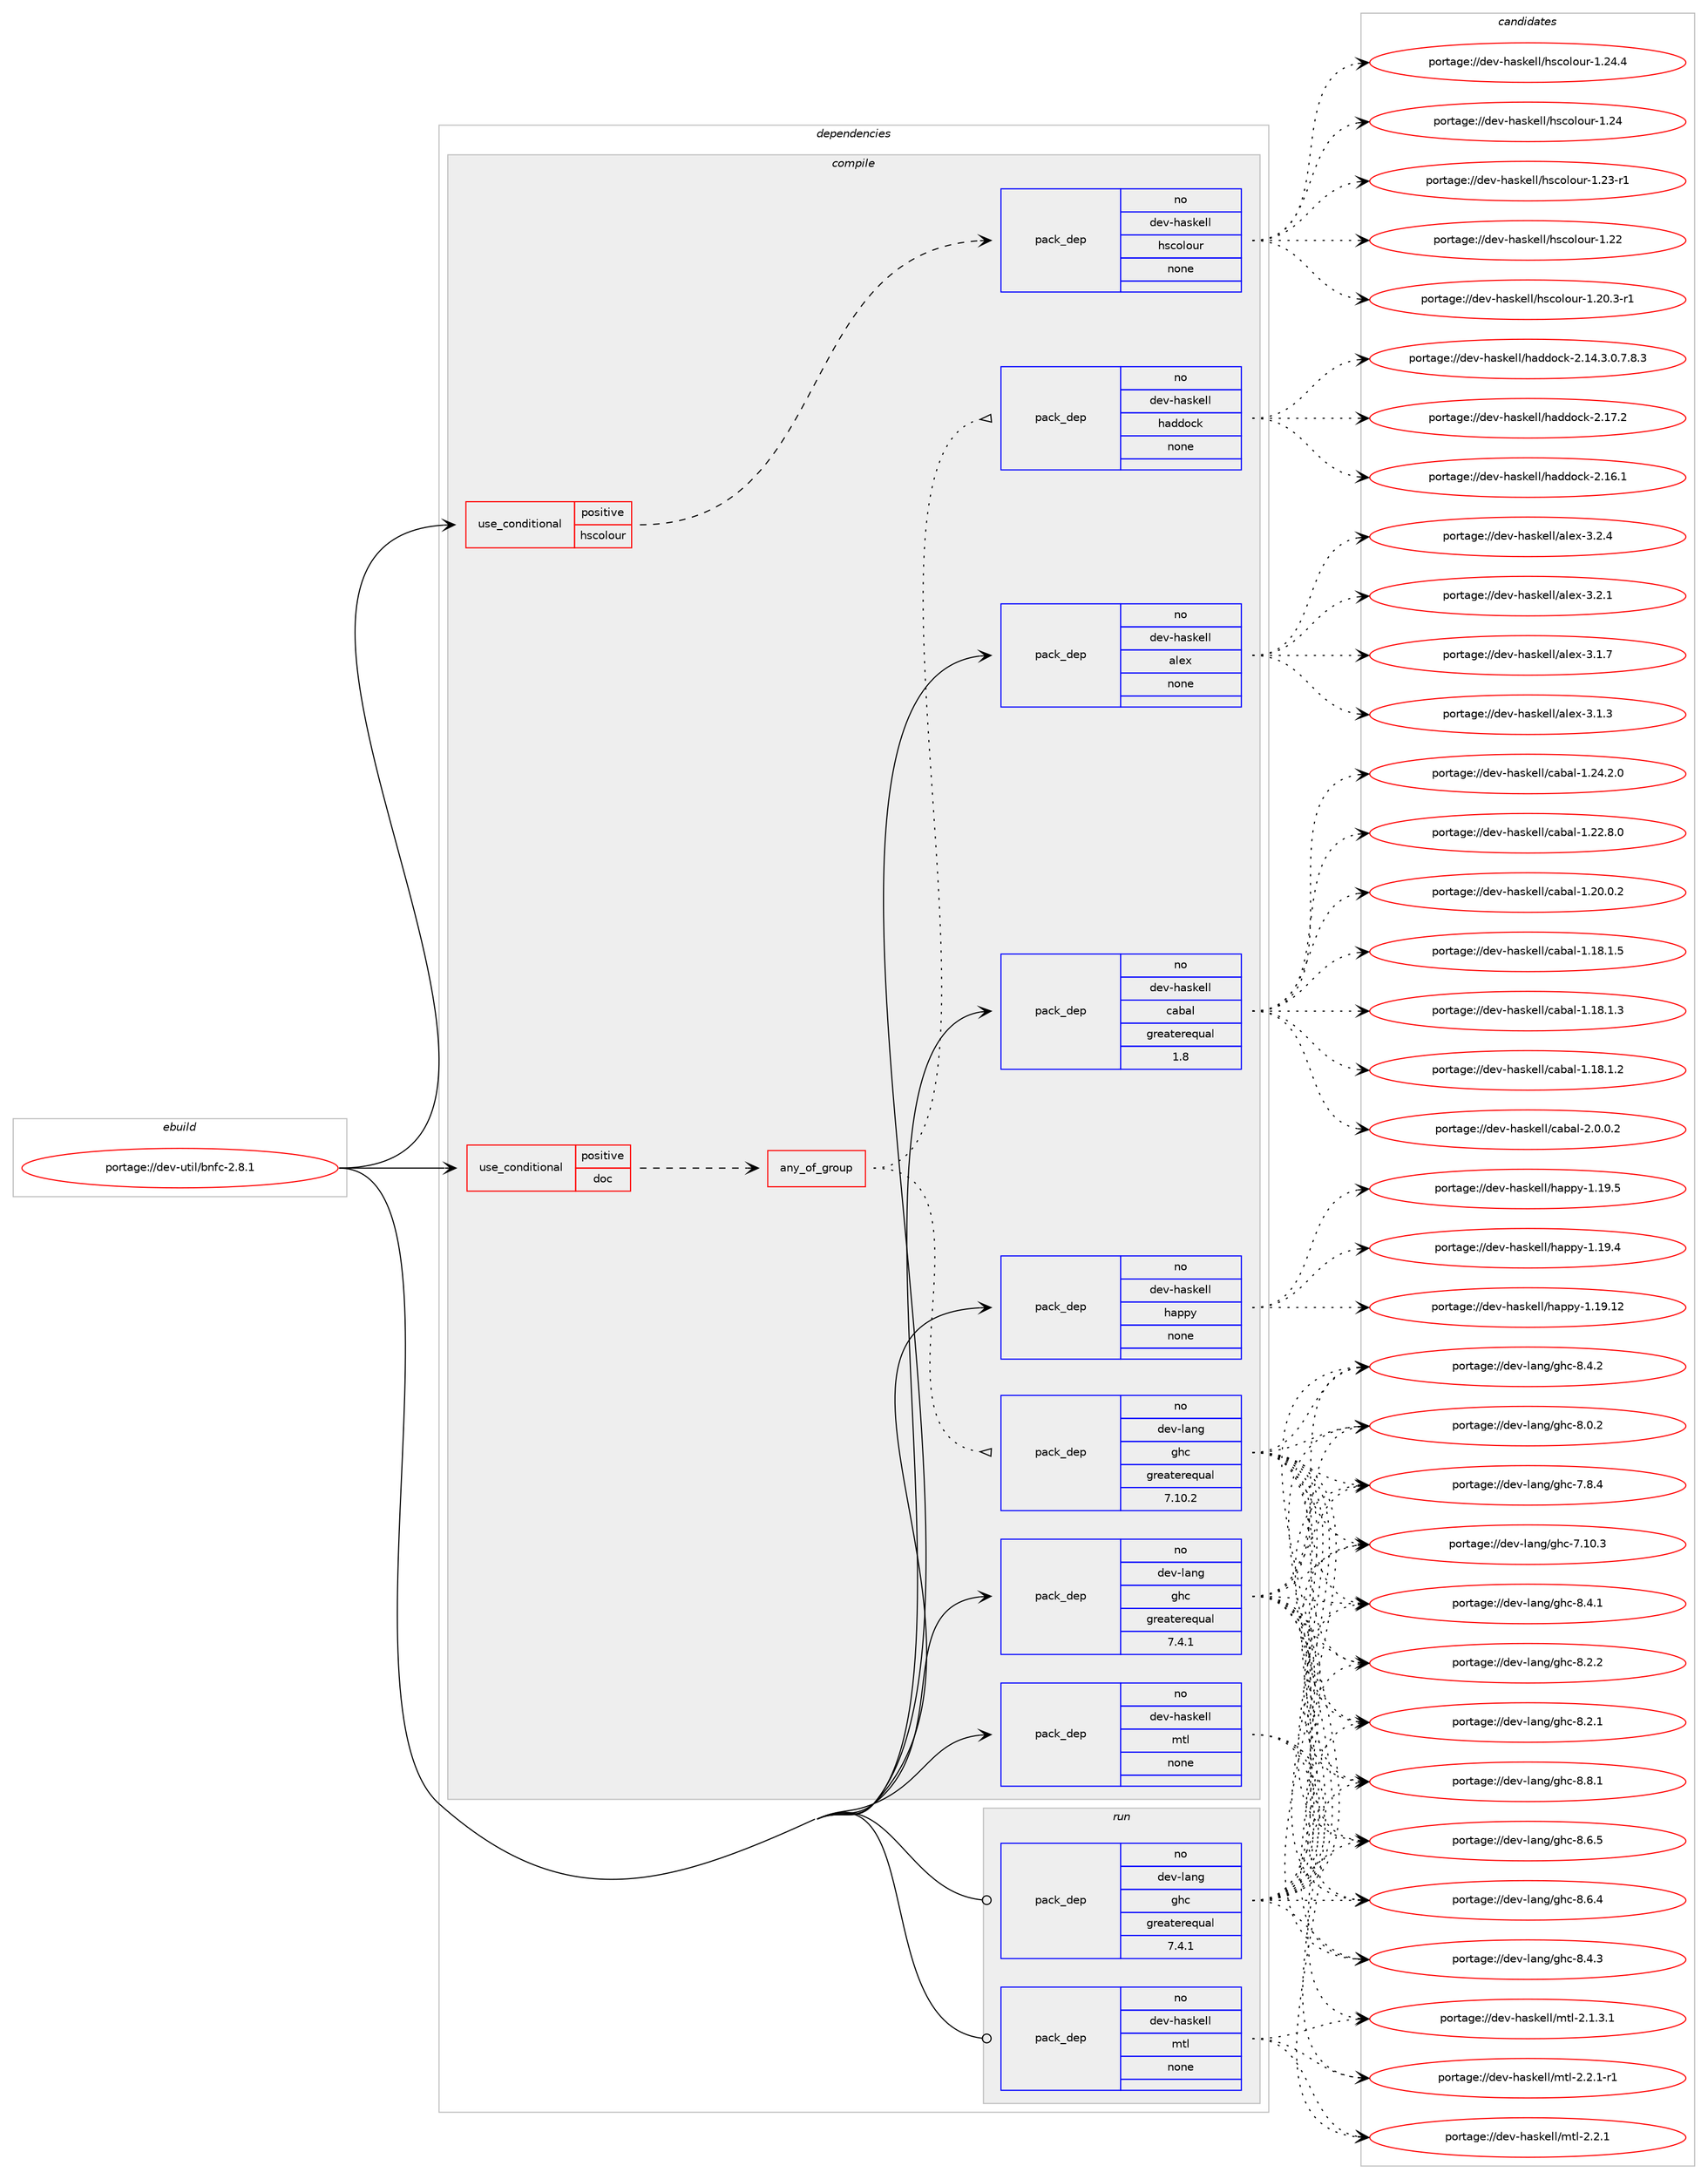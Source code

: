 digraph prolog {

# *************
# Graph options
# *************

newrank=true;
concentrate=true;
compound=true;
graph [rankdir=LR,fontname=Helvetica,fontsize=10,ranksep=1.5];#, ranksep=2.5, nodesep=0.2];
edge  [arrowhead=vee];
node  [fontname=Helvetica,fontsize=10];

# **********
# The ebuild
# **********

subgraph cluster_leftcol {
color=gray;
label=<<i>ebuild</i>>;
id [label="portage://dev-util/bnfc-2.8.1", color=red, width=4, href="../dev-util/bnfc-2.8.1.svg"];
}

# ****************
# The dependencies
# ****************

subgraph cluster_midcol {
color=gray;
label=<<i>dependencies</i>>;
subgraph cluster_compile {
fillcolor="#eeeeee";
style=filled;
label=<<i>compile</i>>;
subgraph cond63621 {
dependency306298 [label=<<TABLE BORDER="0" CELLBORDER="1" CELLSPACING="0" CELLPADDING="4"><TR><TD ROWSPAN="3" CELLPADDING="10">use_conditional</TD></TR><TR><TD>positive</TD></TR><TR><TD>doc</TD></TR></TABLE>>, shape=none, color=red];
subgraph any4470 {
dependency306299 [label=<<TABLE BORDER="0" CELLBORDER="1" CELLSPACING="0" CELLPADDING="4"><TR><TD CELLPADDING="10">any_of_group</TD></TR></TABLE>>, shape=none, color=red];subgraph pack238003 {
dependency306300 [label=<<TABLE BORDER="0" CELLBORDER="1" CELLSPACING="0" CELLPADDING="4" WIDTH="220"><TR><TD ROWSPAN="6" CELLPADDING="30">pack_dep</TD></TR><TR><TD WIDTH="110">no</TD></TR><TR><TD>dev-haskell</TD></TR><TR><TD>haddock</TD></TR><TR><TD>none</TD></TR><TR><TD></TD></TR></TABLE>>, shape=none, color=blue];
}
dependency306299:e -> dependency306300:w [weight=20,style="dotted",arrowhead="oinv"];
subgraph pack238004 {
dependency306301 [label=<<TABLE BORDER="0" CELLBORDER="1" CELLSPACING="0" CELLPADDING="4" WIDTH="220"><TR><TD ROWSPAN="6" CELLPADDING="30">pack_dep</TD></TR><TR><TD WIDTH="110">no</TD></TR><TR><TD>dev-lang</TD></TR><TR><TD>ghc</TD></TR><TR><TD>greaterequal</TD></TR><TR><TD>7.10.2</TD></TR></TABLE>>, shape=none, color=blue];
}
dependency306299:e -> dependency306301:w [weight=20,style="dotted",arrowhead="oinv"];
}
dependency306298:e -> dependency306299:w [weight=20,style="dashed",arrowhead="vee"];
}
id:e -> dependency306298:w [weight=20,style="solid",arrowhead="vee"];
subgraph cond63622 {
dependency306302 [label=<<TABLE BORDER="0" CELLBORDER="1" CELLSPACING="0" CELLPADDING="4"><TR><TD ROWSPAN="3" CELLPADDING="10">use_conditional</TD></TR><TR><TD>positive</TD></TR><TR><TD>hscolour</TD></TR></TABLE>>, shape=none, color=red];
subgraph pack238005 {
dependency306303 [label=<<TABLE BORDER="0" CELLBORDER="1" CELLSPACING="0" CELLPADDING="4" WIDTH="220"><TR><TD ROWSPAN="6" CELLPADDING="30">pack_dep</TD></TR><TR><TD WIDTH="110">no</TD></TR><TR><TD>dev-haskell</TD></TR><TR><TD>hscolour</TD></TR><TR><TD>none</TD></TR><TR><TD></TD></TR></TABLE>>, shape=none, color=blue];
}
dependency306302:e -> dependency306303:w [weight=20,style="dashed",arrowhead="vee"];
}
id:e -> dependency306302:w [weight=20,style="solid",arrowhead="vee"];
subgraph pack238006 {
dependency306304 [label=<<TABLE BORDER="0" CELLBORDER="1" CELLSPACING="0" CELLPADDING="4" WIDTH="220"><TR><TD ROWSPAN="6" CELLPADDING="30">pack_dep</TD></TR><TR><TD WIDTH="110">no</TD></TR><TR><TD>dev-haskell</TD></TR><TR><TD>alex</TD></TR><TR><TD>none</TD></TR><TR><TD></TD></TR></TABLE>>, shape=none, color=blue];
}
id:e -> dependency306304:w [weight=20,style="solid",arrowhead="vee"];
subgraph pack238007 {
dependency306305 [label=<<TABLE BORDER="0" CELLBORDER="1" CELLSPACING="0" CELLPADDING="4" WIDTH="220"><TR><TD ROWSPAN="6" CELLPADDING="30">pack_dep</TD></TR><TR><TD WIDTH="110">no</TD></TR><TR><TD>dev-haskell</TD></TR><TR><TD>cabal</TD></TR><TR><TD>greaterequal</TD></TR><TR><TD>1.8</TD></TR></TABLE>>, shape=none, color=blue];
}
id:e -> dependency306305:w [weight=20,style="solid",arrowhead="vee"];
subgraph pack238008 {
dependency306306 [label=<<TABLE BORDER="0" CELLBORDER="1" CELLSPACING="0" CELLPADDING="4" WIDTH="220"><TR><TD ROWSPAN="6" CELLPADDING="30">pack_dep</TD></TR><TR><TD WIDTH="110">no</TD></TR><TR><TD>dev-haskell</TD></TR><TR><TD>happy</TD></TR><TR><TD>none</TD></TR><TR><TD></TD></TR></TABLE>>, shape=none, color=blue];
}
id:e -> dependency306306:w [weight=20,style="solid",arrowhead="vee"];
subgraph pack238009 {
dependency306307 [label=<<TABLE BORDER="0" CELLBORDER="1" CELLSPACING="0" CELLPADDING="4" WIDTH="220"><TR><TD ROWSPAN="6" CELLPADDING="30">pack_dep</TD></TR><TR><TD WIDTH="110">no</TD></TR><TR><TD>dev-haskell</TD></TR><TR><TD>mtl</TD></TR><TR><TD>none</TD></TR><TR><TD></TD></TR></TABLE>>, shape=none, color=blue];
}
id:e -> dependency306307:w [weight=20,style="solid",arrowhead="vee"];
subgraph pack238010 {
dependency306308 [label=<<TABLE BORDER="0" CELLBORDER="1" CELLSPACING="0" CELLPADDING="4" WIDTH="220"><TR><TD ROWSPAN="6" CELLPADDING="30">pack_dep</TD></TR><TR><TD WIDTH="110">no</TD></TR><TR><TD>dev-lang</TD></TR><TR><TD>ghc</TD></TR><TR><TD>greaterequal</TD></TR><TR><TD>7.4.1</TD></TR></TABLE>>, shape=none, color=blue];
}
id:e -> dependency306308:w [weight=20,style="solid",arrowhead="vee"];
}
subgraph cluster_compileandrun {
fillcolor="#eeeeee";
style=filled;
label=<<i>compile and run</i>>;
}
subgraph cluster_run {
fillcolor="#eeeeee";
style=filled;
label=<<i>run</i>>;
subgraph pack238011 {
dependency306309 [label=<<TABLE BORDER="0" CELLBORDER="1" CELLSPACING="0" CELLPADDING="4" WIDTH="220"><TR><TD ROWSPAN="6" CELLPADDING="30">pack_dep</TD></TR><TR><TD WIDTH="110">no</TD></TR><TR><TD>dev-haskell</TD></TR><TR><TD>mtl</TD></TR><TR><TD>none</TD></TR><TR><TD></TD></TR></TABLE>>, shape=none, color=blue];
}
id:e -> dependency306309:w [weight=20,style="solid",arrowhead="odot"];
subgraph pack238012 {
dependency306310 [label=<<TABLE BORDER="0" CELLBORDER="1" CELLSPACING="0" CELLPADDING="4" WIDTH="220"><TR><TD ROWSPAN="6" CELLPADDING="30">pack_dep</TD></TR><TR><TD WIDTH="110">no</TD></TR><TR><TD>dev-lang</TD></TR><TR><TD>ghc</TD></TR><TR><TD>greaterequal</TD></TR><TR><TD>7.4.1</TD></TR></TABLE>>, shape=none, color=blue];
}
id:e -> dependency306310:w [weight=20,style="solid",arrowhead="odot"];
}
}

# **************
# The candidates
# **************

subgraph cluster_choices {
rank=same;
color=gray;
label=<<i>candidates</i>>;

subgraph choice238003 {
color=black;
nodesep=1;
choice100101118451049711510710110810847104971001001119910745504649554650 [label="portage://dev-haskell/haddock-2.17.2", color=red, width=4,href="../dev-haskell/haddock-2.17.2.svg"];
choice100101118451049711510710110810847104971001001119910745504649544649 [label="portage://dev-haskell/haddock-2.16.1", color=red, width=4,href="../dev-haskell/haddock-2.16.1.svg"];
choice1001011184510497115107101108108471049710010011199107455046495246514648465546564651 [label="portage://dev-haskell/haddock-2.14.3.0.7.8.3", color=red, width=4,href="../dev-haskell/haddock-2.14.3.0.7.8.3.svg"];
dependency306300:e -> choice100101118451049711510710110810847104971001001119910745504649554650:w [style=dotted,weight="100"];
dependency306300:e -> choice100101118451049711510710110810847104971001001119910745504649544649:w [style=dotted,weight="100"];
dependency306300:e -> choice1001011184510497115107101108108471049710010011199107455046495246514648465546564651:w [style=dotted,weight="100"];
}
subgraph choice238004 {
color=black;
nodesep=1;
choice10010111845108971101034710310499455646564649 [label="portage://dev-lang/ghc-8.8.1", color=red, width=4,href="../dev-lang/ghc-8.8.1.svg"];
choice10010111845108971101034710310499455646544653 [label="portage://dev-lang/ghc-8.6.5", color=red, width=4,href="../dev-lang/ghc-8.6.5.svg"];
choice10010111845108971101034710310499455646544652 [label="portage://dev-lang/ghc-8.6.4", color=red, width=4,href="../dev-lang/ghc-8.6.4.svg"];
choice10010111845108971101034710310499455646524651 [label="portage://dev-lang/ghc-8.4.3", color=red, width=4,href="../dev-lang/ghc-8.4.3.svg"];
choice10010111845108971101034710310499455646524650 [label="portage://dev-lang/ghc-8.4.2", color=red, width=4,href="../dev-lang/ghc-8.4.2.svg"];
choice10010111845108971101034710310499455646524649 [label="portage://dev-lang/ghc-8.4.1", color=red, width=4,href="../dev-lang/ghc-8.4.1.svg"];
choice10010111845108971101034710310499455646504650 [label="portage://dev-lang/ghc-8.2.2", color=red, width=4,href="../dev-lang/ghc-8.2.2.svg"];
choice10010111845108971101034710310499455646504649 [label="portage://dev-lang/ghc-8.2.1", color=red, width=4,href="../dev-lang/ghc-8.2.1.svg"];
choice10010111845108971101034710310499455646484650 [label="portage://dev-lang/ghc-8.0.2", color=red, width=4,href="../dev-lang/ghc-8.0.2.svg"];
choice10010111845108971101034710310499455546564652 [label="portage://dev-lang/ghc-7.8.4", color=red, width=4,href="../dev-lang/ghc-7.8.4.svg"];
choice1001011184510897110103471031049945554649484651 [label="portage://dev-lang/ghc-7.10.3", color=red, width=4,href="../dev-lang/ghc-7.10.3.svg"];
dependency306301:e -> choice10010111845108971101034710310499455646564649:w [style=dotted,weight="100"];
dependency306301:e -> choice10010111845108971101034710310499455646544653:w [style=dotted,weight="100"];
dependency306301:e -> choice10010111845108971101034710310499455646544652:w [style=dotted,weight="100"];
dependency306301:e -> choice10010111845108971101034710310499455646524651:w [style=dotted,weight="100"];
dependency306301:e -> choice10010111845108971101034710310499455646524650:w [style=dotted,weight="100"];
dependency306301:e -> choice10010111845108971101034710310499455646524649:w [style=dotted,weight="100"];
dependency306301:e -> choice10010111845108971101034710310499455646504650:w [style=dotted,weight="100"];
dependency306301:e -> choice10010111845108971101034710310499455646504649:w [style=dotted,weight="100"];
dependency306301:e -> choice10010111845108971101034710310499455646484650:w [style=dotted,weight="100"];
dependency306301:e -> choice10010111845108971101034710310499455546564652:w [style=dotted,weight="100"];
dependency306301:e -> choice1001011184510897110103471031049945554649484651:w [style=dotted,weight="100"];
}
subgraph choice238005 {
color=black;
nodesep=1;
choice1001011184510497115107101108108471041159911110811111711445494650524652 [label="portage://dev-haskell/hscolour-1.24.4", color=red, width=4,href="../dev-haskell/hscolour-1.24.4.svg"];
choice100101118451049711510710110810847104115991111081111171144549465052 [label="portage://dev-haskell/hscolour-1.24", color=red, width=4,href="../dev-haskell/hscolour-1.24.svg"];
choice1001011184510497115107101108108471041159911110811111711445494650514511449 [label="portage://dev-haskell/hscolour-1.23-r1", color=red, width=4,href="../dev-haskell/hscolour-1.23-r1.svg"];
choice100101118451049711510710110810847104115991111081111171144549465050 [label="portage://dev-haskell/hscolour-1.22", color=red, width=4,href="../dev-haskell/hscolour-1.22.svg"];
choice10010111845104971151071011081084710411599111108111117114454946504846514511449 [label="portage://dev-haskell/hscolour-1.20.3-r1", color=red, width=4,href="../dev-haskell/hscolour-1.20.3-r1.svg"];
dependency306303:e -> choice1001011184510497115107101108108471041159911110811111711445494650524652:w [style=dotted,weight="100"];
dependency306303:e -> choice100101118451049711510710110810847104115991111081111171144549465052:w [style=dotted,weight="100"];
dependency306303:e -> choice1001011184510497115107101108108471041159911110811111711445494650514511449:w [style=dotted,weight="100"];
dependency306303:e -> choice100101118451049711510710110810847104115991111081111171144549465050:w [style=dotted,weight="100"];
dependency306303:e -> choice10010111845104971151071011081084710411599111108111117114454946504846514511449:w [style=dotted,weight="100"];
}
subgraph choice238006 {
color=black;
nodesep=1;
choice10010111845104971151071011081084797108101120455146504652 [label="portage://dev-haskell/alex-3.2.4", color=red, width=4,href="../dev-haskell/alex-3.2.4.svg"];
choice10010111845104971151071011081084797108101120455146504649 [label="portage://dev-haskell/alex-3.2.1", color=red, width=4,href="../dev-haskell/alex-3.2.1.svg"];
choice10010111845104971151071011081084797108101120455146494655 [label="portage://dev-haskell/alex-3.1.7", color=red, width=4,href="../dev-haskell/alex-3.1.7.svg"];
choice10010111845104971151071011081084797108101120455146494651 [label="portage://dev-haskell/alex-3.1.3", color=red, width=4,href="../dev-haskell/alex-3.1.3.svg"];
dependency306304:e -> choice10010111845104971151071011081084797108101120455146504652:w [style=dotted,weight="100"];
dependency306304:e -> choice10010111845104971151071011081084797108101120455146504649:w [style=dotted,weight="100"];
dependency306304:e -> choice10010111845104971151071011081084797108101120455146494655:w [style=dotted,weight="100"];
dependency306304:e -> choice10010111845104971151071011081084797108101120455146494651:w [style=dotted,weight="100"];
}
subgraph choice238007 {
color=black;
nodesep=1;
choice100101118451049711510710110810847999798971084550464846484650 [label="portage://dev-haskell/cabal-2.0.0.2", color=red, width=4,href="../dev-haskell/cabal-2.0.0.2.svg"];
choice10010111845104971151071011081084799979897108454946505246504648 [label="portage://dev-haskell/cabal-1.24.2.0", color=red, width=4,href="../dev-haskell/cabal-1.24.2.0.svg"];
choice10010111845104971151071011081084799979897108454946505046564648 [label="portage://dev-haskell/cabal-1.22.8.0", color=red, width=4,href="../dev-haskell/cabal-1.22.8.0.svg"];
choice10010111845104971151071011081084799979897108454946504846484650 [label="portage://dev-haskell/cabal-1.20.0.2", color=red, width=4,href="../dev-haskell/cabal-1.20.0.2.svg"];
choice10010111845104971151071011081084799979897108454946495646494653 [label="portage://dev-haskell/cabal-1.18.1.5", color=red, width=4,href="../dev-haskell/cabal-1.18.1.5.svg"];
choice10010111845104971151071011081084799979897108454946495646494651 [label="portage://dev-haskell/cabal-1.18.1.3", color=red, width=4,href="../dev-haskell/cabal-1.18.1.3.svg"];
choice10010111845104971151071011081084799979897108454946495646494650 [label="portage://dev-haskell/cabal-1.18.1.2", color=red, width=4,href="../dev-haskell/cabal-1.18.1.2.svg"];
dependency306305:e -> choice100101118451049711510710110810847999798971084550464846484650:w [style=dotted,weight="100"];
dependency306305:e -> choice10010111845104971151071011081084799979897108454946505246504648:w [style=dotted,weight="100"];
dependency306305:e -> choice10010111845104971151071011081084799979897108454946505046564648:w [style=dotted,weight="100"];
dependency306305:e -> choice10010111845104971151071011081084799979897108454946504846484650:w [style=dotted,weight="100"];
dependency306305:e -> choice10010111845104971151071011081084799979897108454946495646494653:w [style=dotted,weight="100"];
dependency306305:e -> choice10010111845104971151071011081084799979897108454946495646494651:w [style=dotted,weight="100"];
dependency306305:e -> choice10010111845104971151071011081084799979897108454946495646494650:w [style=dotted,weight="100"];
}
subgraph choice238008 {
color=black;
nodesep=1;
choice1001011184510497115107101108108471049711211212145494649574653 [label="portage://dev-haskell/happy-1.19.5", color=red, width=4,href="../dev-haskell/happy-1.19.5.svg"];
choice1001011184510497115107101108108471049711211212145494649574652 [label="portage://dev-haskell/happy-1.19.4", color=red, width=4,href="../dev-haskell/happy-1.19.4.svg"];
choice100101118451049711510710110810847104971121121214549464957464950 [label="portage://dev-haskell/happy-1.19.12", color=red, width=4,href="../dev-haskell/happy-1.19.12.svg"];
dependency306306:e -> choice1001011184510497115107101108108471049711211212145494649574653:w [style=dotted,weight="100"];
dependency306306:e -> choice1001011184510497115107101108108471049711211212145494649574652:w [style=dotted,weight="100"];
dependency306306:e -> choice100101118451049711510710110810847104971121121214549464957464950:w [style=dotted,weight="100"];
}
subgraph choice238009 {
color=black;
nodesep=1;
choice1001011184510497115107101108108471091161084550465046494511449 [label="portage://dev-haskell/mtl-2.2.1-r1", color=red, width=4,href="../dev-haskell/mtl-2.2.1-r1.svg"];
choice100101118451049711510710110810847109116108455046504649 [label="portage://dev-haskell/mtl-2.2.1", color=red, width=4,href="../dev-haskell/mtl-2.2.1.svg"];
choice1001011184510497115107101108108471091161084550464946514649 [label="portage://dev-haskell/mtl-2.1.3.1", color=red, width=4,href="../dev-haskell/mtl-2.1.3.1.svg"];
dependency306307:e -> choice1001011184510497115107101108108471091161084550465046494511449:w [style=dotted,weight="100"];
dependency306307:e -> choice100101118451049711510710110810847109116108455046504649:w [style=dotted,weight="100"];
dependency306307:e -> choice1001011184510497115107101108108471091161084550464946514649:w [style=dotted,weight="100"];
}
subgraph choice238010 {
color=black;
nodesep=1;
choice10010111845108971101034710310499455646564649 [label="portage://dev-lang/ghc-8.8.1", color=red, width=4,href="../dev-lang/ghc-8.8.1.svg"];
choice10010111845108971101034710310499455646544653 [label="portage://dev-lang/ghc-8.6.5", color=red, width=4,href="../dev-lang/ghc-8.6.5.svg"];
choice10010111845108971101034710310499455646544652 [label="portage://dev-lang/ghc-8.6.4", color=red, width=4,href="../dev-lang/ghc-8.6.4.svg"];
choice10010111845108971101034710310499455646524651 [label="portage://dev-lang/ghc-8.4.3", color=red, width=4,href="../dev-lang/ghc-8.4.3.svg"];
choice10010111845108971101034710310499455646524650 [label="portage://dev-lang/ghc-8.4.2", color=red, width=4,href="../dev-lang/ghc-8.4.2.svg"];
choice10010111845108971101034710310499455646524649 [label="portage://dev-lang/ghc-8.4.1", color=red, width=4,href="../dev-lang/ghc-8.4.1.svg"];
choice10010111845108971101034710310499455646504650 [label="portage://dev-lang/ghc-8.2.2", color=red, width=4,href="../dev-lang/ghc-8.2.2.svg"];
choice10010111845108971101034710310499455646504649 [label="portage://dev-lang/ghc-8.2.1", color=red, width=4,href="../dev-lang/ghc-8.2.1.svg"];
choice10010111845108971101034710310499455646484650 [label="portage://dev-lang/ghc-8.0.2", color=red, width=4,href="../dev-lang/ghc-8.0.2.svg"];
choice10010111845108971101034710310499455546564652 [label="portage://dev-lang/ghc-7.8.4", color=red, width=4,href="../dev-lang/ghc-7.8.4.svg"];
choice1001011184510897110103471031049945554649484651 [label="portage://dev-lang/ghc-7.10.3", color=red, width=4,href="../dev-lang/ghc-7.10.3.svg"];
dependency306308:e -> choice10010111845108971101034710310499455646564649:w [style=dotted,weight="100"];
dependency306308:e -> choice10010111845108971101034710310499455646544653:w [style=dotted,weight="100"];
dependency306308:e -> choice10010111845108971101034710310499455646544652:w [style=dotted,weight="100"];
dependency306308:e -> choice10010111845108971101034710310499455646524651:w [style=dotted,weight="100"];
dependency306308:e -> choice10010111845108971101034710310499455646524650:w [style=dotted,weight="100"];
dependency306308:e -> choice10010111845108971101034710310499455646524649:w [style=dotted,weight="100"];
dependency306308:e -> choice10010111845108971101034710310499455646504650:w [style=dotted,weight="100"];
dependency306308:e -> choice10010111845108971101034710310499455646504649:w [style=dotted,weight="100"];
dependency306308:e -> choice10010111845108971101034710310499455646484650:w [style=dotted,weight="100"];
dependency306308:e -> choice10010111845108971101034710310499455546564652:w [style=dotted,weight="100"];
dependency306308:e -> choice1001011184510897110103471031049945554649484651:w [style=dotted,weight="100"];
}
subgraph choice238011 {
color=black;
nodesep=1;
choice1001011184510497115107101108108471091161084550465046494511449 [label="portage://dev-haskell/mtl-2.2.1-r1", color=red, width=4,href="../dev-haskell/mtl-2.2.1-r1.svg"];
choice100101118451049711510710110810847109116108455046504649 [label="portage://dev-haskell/mtl-2.2.1", color=red, width=4,href="../dev-haskell/mtl-2.2.1.svg"];
choice1001011184510497115107101108108471091161084550464946514649 [label="portage://dev-haskell/mtl-2.1.3.1", color=red, width=4,href="../dev-haskell/mtl-2.1.3.1.svg"];
dependency306309:e -> choice1001011184510497115107101108108471091161084550465046494511449:w [style=dotted,weight="100"];
dependency306309:e -> choice100101118451049711510710110810847109116108455046504649:w [style=dotted,weight="100"];
dependency306309:e -> choice1001011184510497115107101108108471091161084550464946514649:w [style=dotted,weight="100"];
}
subgraph choice238012 {
color=black;
nodesep=1;
choice10010111845108971101034710310499455646564649 [label="portage://dev-lang/ghc-8.8.1", color=red, width=4,href="../dev-lang/ghc-8.8.1.svg"];
choice10010111845108971101034710310499455646544653 [label="portage://dev-lang/ghc-8.6.5", color=red, width=4,href="../dev-lang/ghc-8.6.5.svg"];
choice10010111845108971101034710310499455646544652 [label="portage://dev-lang/ghc-8.6.4", color=red, width=4,href="../dev-lang/ghc-8.6.4.svg"];
choice10010111845108971101034710310499455646524651 [label="portage://dev-lang/ghc-8.4.3", color=red, width=4,href="../dev-lang/ghc-8.4.3.svg"];
choice10010111845108971101034710310499455646524650 [label="portage://dev-lang/ghc-8.4.2", color=red, width=4,href="../dev-lang/ghc-8.4.2.svg"];
choice10010111845108971101034710310499455646524649 [label="portage://dev-lang/ghc-8.4.1", color=red, width=4,href="../dev-lang/ghc-8.4.1.svg"];
choice10010111845108971101034710310499455646504650 [label="portage://dev-lang/ghc-8.2.2", color=red, width=4,href="../dev-lang/ghc-8.2.2.svg"];
choice10010111845108971101034710310499455646504649 [label="portage://dev-lang/ghc-8.2.1", color=red, width=4,href="../dev-lang/ghc-8.2.1.svg"];
choice10010111845108971101034710310499455646484650 [label="portage://dev-lang/ghc-8.0.2", color=red, width=4,href="../dev-lang/ghc-8.0.2.svg"];
choice10010111845108971101034710310499455546564652 [label="portage://dev-lang/ghc-7.8.4", color=red, width=4,href="../dev-lang/ghc-7.8.4.svg"];
choice1001011184510897110103471031049945554649484651 [label="portage://dev-lang/ghc-7.10.3", color=red, width=4,href="../dev-lang/ghc-7.10.3.svg"];
dependency306310:e -> choice10010111845108971101034710310499455646564649:w [style=dotted,weight="100"];
dependency306310:e -> choice10010111845108971101034710310499455646544653:w [style=dotted,weight="100"];
dependency306310:e -> choice10010111845108971101034710310499455646544652:w [style=dotted,weight="100"];
dependency306310:e -> choice10010111845108971101034710310499455646524651:w [style=dotted,weight="100"];
dependency306310:e -> choice10010111845108971101034710310499455646524650:w [style=dotted,weight="100"];
dependency306310:e -> choice10010111845108971101034710310499455646524649:w [style=dotted,weight="100"];
dependency306310:e -> choice10010111845108971101034710310499455646504650:w [style=dotted,weight="100"];
dependency306310:e -> choice10010111845108971101034710310499455646504649:w [style=dotted,weight="100"];
dependency306310:e -> choice10010111845108971101034710310499455646484650:w [style=dotted,weight="100"];
dependency306310:e -> choice10010111845108971101034710310499455546564652:w [style=dotted,weight="100"];
dependency306310:e -> choice1001011184510897110103471031049945554649484651:w [style=dotted,weight="100"];
}
}

}
